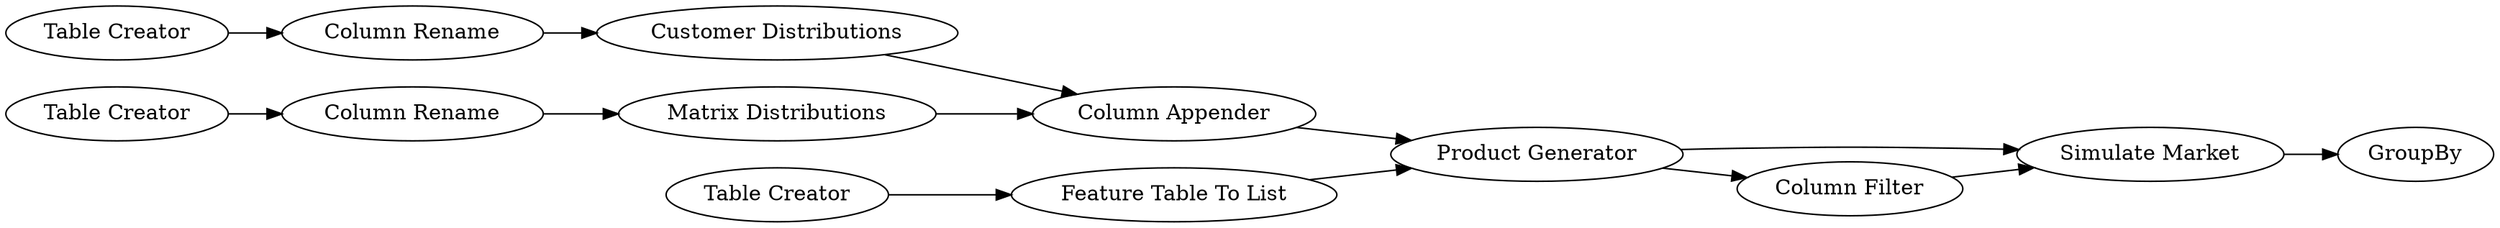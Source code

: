 digraph {
	16 -> 9
	15 -> 16
	9 -> 11
	3 -> 5
	4 -> 17
	2 -> 4
	17 -> 7
	11 -> 14
	5 -> 7
	9 -> 10
	10 -> 11
	1 -> 3
	7 -> 9
	5 [label="Customer Distributions"]
	16 [label="Feature Table To List"]
	1 [label="Table Creator"]
	7 [label="Column Appender"]
	9 [label="Product Generator"]
	11 [label="Simulate Market"]
	4 [label="Column Rename"]
	15 [label="Table Creator"]
	14 [label=GroupBy]
	17 [label="Matrix Distributions"]
	3 [label="Column Rename"]
	2 [label="Table Creator"]
	10 [label="Column Filter"]
	rankdir=LR
}
